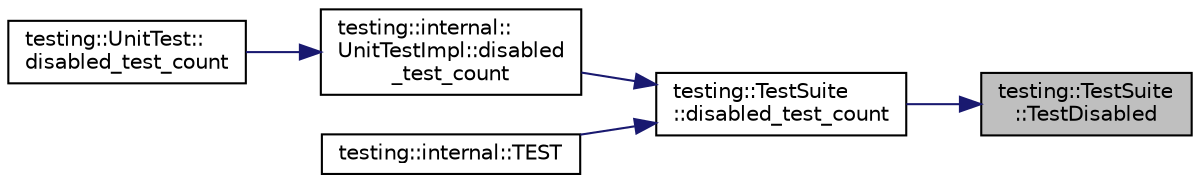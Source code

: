 digraph "testing::TestSuite::TestDisabled"
{
 // LATEX_PDF_SIZE
  bgcolor="transparent";
  edge [fontname="Helvetica",fontsize="10",labelfontname="Helvetica",labelfontsize="10"];
  node [fontname="Helvetica",fontsize="10",shape=record];
  rankdir="RL";
  Node1 [label="testing::TestSuite\l::TestDisabled",height=0.2,width=0.4,color="black", fillcolor="grey75", style="filled", fontcolor="black",tooltip=" "];
  Node1 -> Node2 [dir="back",color="midnightblue",fontsize="10",style="solid",fontname="Helvetica"];
  Node2 [label="testing::TestSuite\l::disabled_test_count",height=0.2,width=0.4,color="black",URL="$classtesting_1_1TestSuite.html#adba738351633471e3256dcf7d3c2e61e",tooltip=" "];
  Node2 -> Node3 [dir="back",color="midnightblue",fontsize="10",style="solid",fontname="Helvetica"];
  Node3 [label="testing::internal::\lUnitTestImpl::disabled\l_test_count",height=0.2,width=0.4,color="black",URL="$classtesting_1_1internal_1_1UnitTestImpl.html#a0c18b2a9cb240722b1e38a3530aa2269",tooltip=" "];
  Node3 -> Node4 [dir="back",color="midnightblue",fontsize="10",style="solid",fontname="Helvetica"];
  Node4 [label="testing::UnitTest::\ldisabled_test_count",height=0.2,width=0.4,color="black",URL="$classtesting_1_1UnitTest.html#ad69ccf3d4a9bc7333badeafbde3bc76b",tooltip=" "];
  Node2 -> Node5 [dir="back",color="midnightblue",fontsize="10",style="solid",fontname="Helvetica"];
  Node5 [label="testing::internal::TEST",height=0.2,width=0.4,color="black",URL="$namespacetesting_1_1internal.html#a1aef4ac7102e97f0941178e0ecf5c776",tooltip=" "];
}
